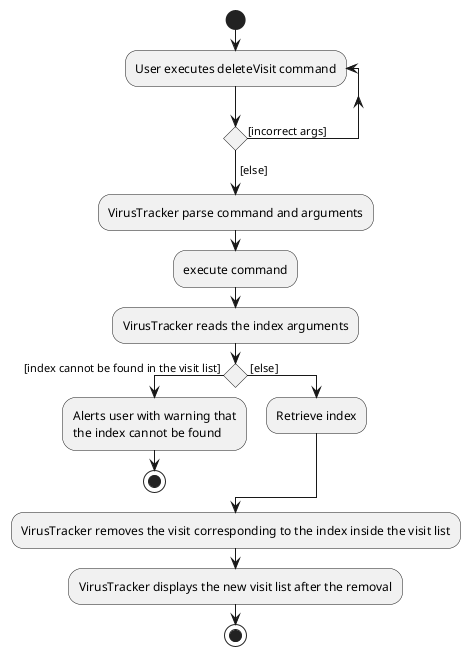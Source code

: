 @startuml
start

'Since the beta syntax does not support placing the condition outside the
'diamond we place it as the true branch instead.

repeat :User executes deleteVisit command;
repeat while () is ([incorrect args])
->[else];

:VirusTracker parse command and arguments;

:execute command;

:VirusTracker reads the index arguments;

if () then ( [index cannot be found in the visit list] )
        :Alerts user with warning that
        the index cannot be found;
        stop
    else ( [else] )
        :Retrieve index;
    endif

:VirusTracker removes the visit corresponding to the index inside the visit list;

:VirusTracker displays the new visit list after the removal;

stop

@enduml

